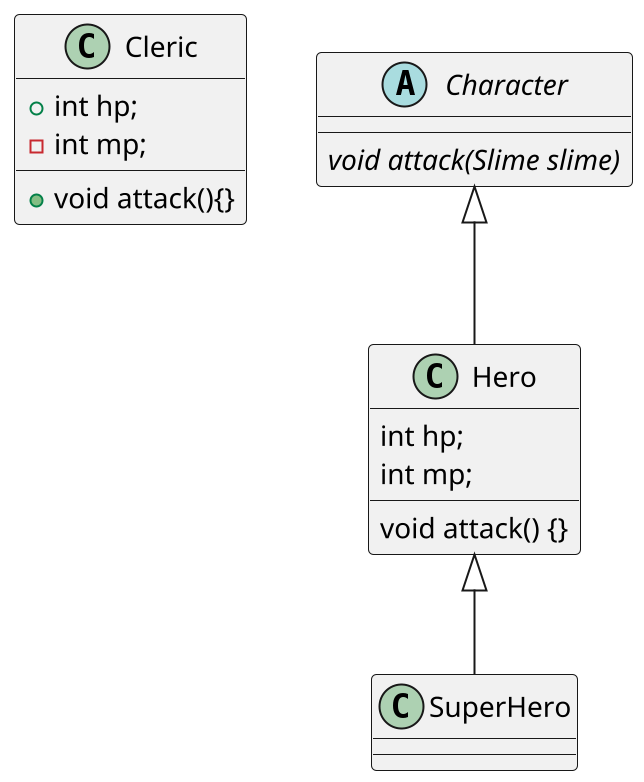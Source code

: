 @startuml
scale 2

class Cleric {
    + int hp;
    - int mp;

    + void attack(){}
}

abstract class Character {
    {abstract} void attack(Slime slime)
}

class Hero extends Character{
int hp;
int mp;

void attack() {}

}

class SuperHero extends Hero {}

@enduml